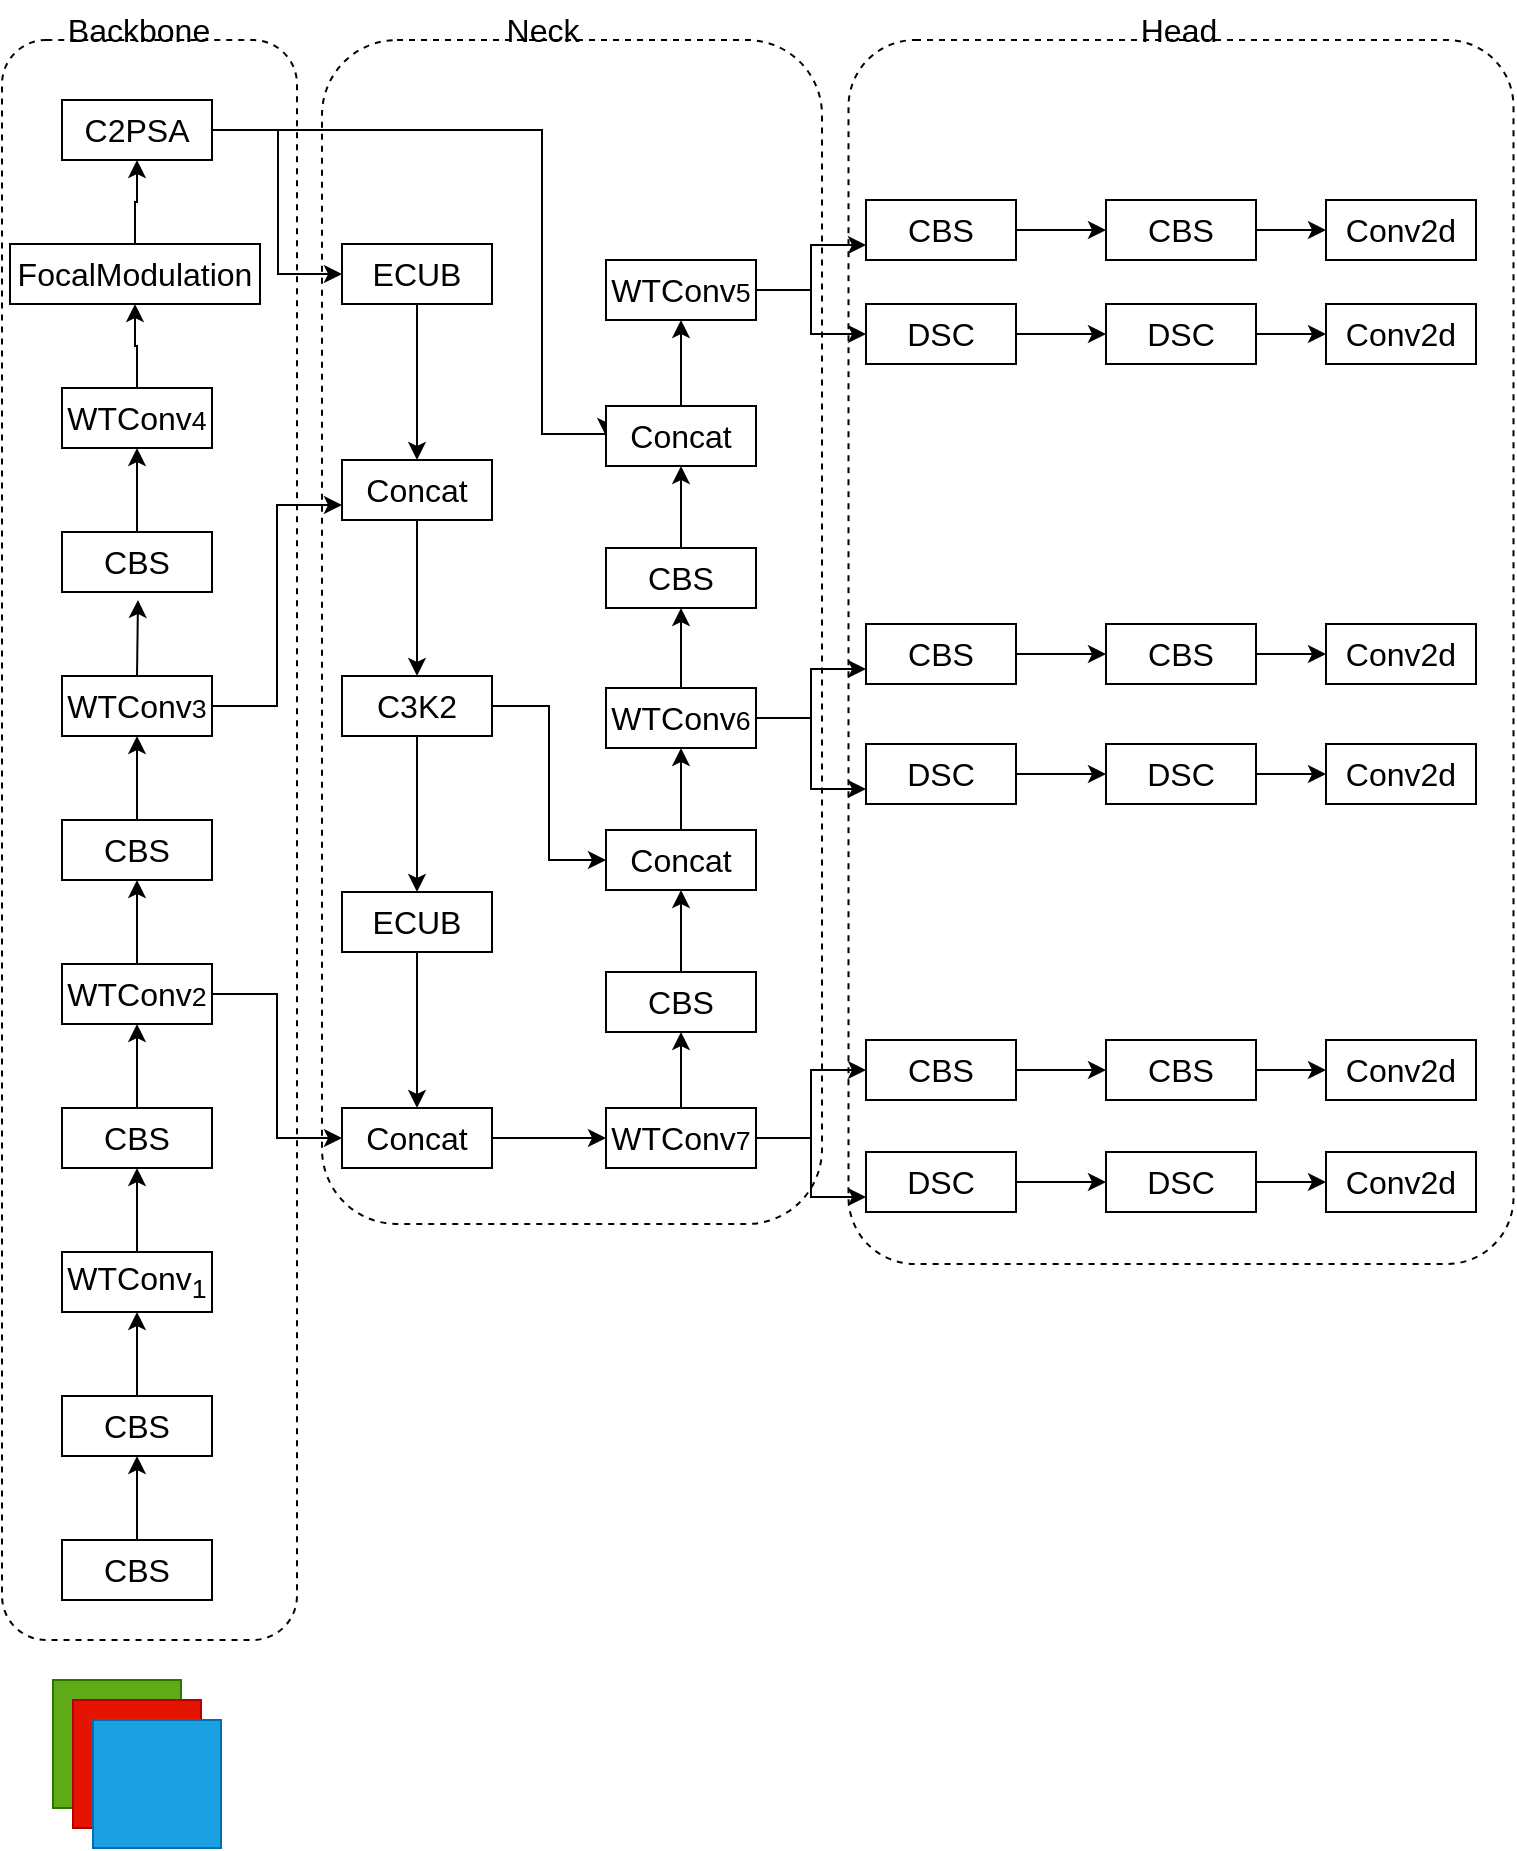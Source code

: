 <mxfile version="26.0.16">
  <diagram name="第 1 页" id="ourI1YcCHOoMs6YP5m4L">
    <mxGraphModel dx="1791" dy="1065" grid="1" gridSize="10" guides="1" tooltips="1" connect="1" arrows="1" fold="1" page="1" pageScale="1" pageWidth="827" pageHeight="1169" math="0" shadow="0">
      <root>
        <mxCell id="0" />
        <mxCell id="1" parent="0" />
        <mxCell id="wW0475eGNuNr2B9IRAAF-134" value="" style="rounded=1;whiteSpace=wrap;html=1;fillColor=none;dashed=1;arcSize=10;" parent="1" vertex="1">
          <mxGeometry x="462.25" y="148" width="332.5" height="612" as="geometry" />
        </mxCell>
        <mxCell id="wW0475eGNuNr2B9IRAAF-133" value="" style="rounded=1;whiteSpace=wrap;html=1;fillColor=none;dashed=1;" parent="1" vertex="1">
          <mxGeometry x="199" y="148" width="250" height="592" as="geometry" />
        </mxCell>
        <mxCell id="wW0475eGNuNr2B9IRAAF-23" value="" style="rounded=1;whiteSpace=wrap;html=1;fillColor=none;dashed=1;" parent="1" vertex="1">
          <mxGeometry x="39" y="148" width="147.5" height="800" as="geometry" />
        </mxCell>
        <mxCell id="wW0475eGNuNr2B9IRAAF-55" style="edgeStyle=orthogonalEdgeStyle;rounded=0;orthogonalLoop=1;jettySize=auto;html=1;entryX=0;entryY=0.5;entryDx=0;entryDy=0;" parent="1" source="wW0475eGNuNr2B9IRAAF-1" target="wW0475eGNuNr2B9IRAAF-24" edge="1">
          <mxGeometry relative="1" as="geometry">
            <Array as="points">
              <mxPoint x="177" y="193" />
              <mxPoint x="177" y="265" />
            </Array>
          </mxGeometry>
        </mxCell>
        <mxCell id="wW0475eGNuNr2B9IRAAF-56" style="edgeStyle=orthogonalEdgeStyle;rounded=0;orthogonalLoop=1;jettySize=auto;html=1;entryX=0;entryY=0.5;entryDx=0;entryDy=0;" parent="1" source="wW0475eGNuNr2B9IRAAF-1" target="wW0475eGNuNr2B9IRAAF-47" edge="1">
          <mxGeometry relative="1" as="geometry">
            <Array as="points">
              <mxPoint x="309" y="193" />
              <mxPoint x="309" y="345" />
            </Array>
          </mxGeometry>
        </mxCell>
        <mxCell id="wW0475eGNuNr2B9IRAAF-1" value="C2PSA" style="rounded=0;whiteSpace=wrap;html=1;fontSize=16;" parent="1" vertex="1">
          <mxGeometry x="69" y="178" width="75" height="30" as="geometry" />
        </mxCell>
        <mxCell id="wW0475eGNuNr2B9IRAAF-21" value="" style="edgeStyle=orthogonalEdgeStyle;rounded=0;orthogonalLoop=1;jettySize=auto;html=1;" parent="1" source="wW0475eGNuNr2B9IRAAF-2" target="wW0475eGNuNr2B9IRAAF-1" edge="1">
          <mxGeometry relative="1" as="geometry" />
        </mxCell>
        <mxCell id="wW0475eGNuNr2B9IRAAF-2" value="FocalModulation" style="rounded=0;whiteSpace=wrap;html=1;fontSize=16;" parent="1" vertex="1">
          <mxGeometry x="43" y="250" width="125" height="30" as="geometry" />
        </mxCell>
        <mxCell id="wW0475eGNuNr2B9IRAAF-20" value="" style="edgeStyle=orthogonalEdgeStyle;rounded=0;orthogonalLoop=1;jettySize=auto;html=1;" parent="1" source="wW0475eGNuNr2B9IRAAF-3" target="wW0475eGNuNr2B9IRAAF-2" edge="1">
          <mxGeometry relative="1" as="geometry" />
        </mxCell>
        <mxCell id="wW0475eGNuNr2B9IRAAF-3" value="WTConv&lt;span style=&quot;font-size: 13.333px;&quot;&gt;4&lt;/span&gt;" style="rounded=0;whiteSpace=wrap;html=1;fontSize=16;" parent="1" vertex="1">
          <mxGeometry x="69" y="322" width="75" height="30" as="geometry" />
        </mxCell>
        <mxCell id="wW0475eGNuNr2B9IRAAF-19" value="" style="edgeStyle=orthogonalEdgeStyle;rounded=0;orthogonalLoop=1;jettySize=auto;html=1;" parent="1" source="wW0475eGNuNr2B9IRAAF-4" target="wW0475eGNuNr2B9IRAAF-3" edge="1">
          <mxGeometry relative="1" as="geometry" />
        </mxCell>
        <mxCell id="wW0475eGNuNr2B9IRAAF-4" value="CBS" style="rounded=0;whiteSpace=wrap;html=1;fontSize=16;" parent="1" vertex="1">
          <mxGeometry x="69" y="394" width="75" height="30" as="geometry" />
        </mxCell>
        <mxCell id="wW0475eGNuNr2B9IRAAF-18" style="edgeStyle=orthogonalEdgeStyle;rounded=0;orthogonalLoop=1;jettySize=auto;html=1;exitX=0.5;exitY=0;exitDx=0;exitDy=0;" parent="1" source="wW0475eGNuNr2B9IRAAF-5" edge="1">
          <mxGeometry relative="1" as="geometry">
            <mxPoint x="107" y="428" as="targetPoint" />
          </mxGeometry>
        </mxCell>
        <mxCell id="wW0475eGNuNr2B9IRAAF-54" style="edgeStyle=orthogonalEdgeStyle;rounded=0;orthogonalLoop=1;jettySize=auto;html=1;entryX=0;entryY=0.75;entryDx=0;entryDy=0;" parent="1" source="wW0475eGNuNr2B9IRAAF-5" target="wW0475eGNuNr2B9IRAAF-26" edge="1">
          <mxGeometry relative="1" as="geometry" />
        </mxCell>
        <mxCell id="wW0475eGNuNr2B9IRAAF-5" value="WTConv&lt;span style=&quot;font-size: 13.333px;&quot;&gt;3&lt;/span&gt;" style="rounded=0;whiteSpace=wrap;html=1;fontSize=16;" parent="1" vertex="1">
          <mxGeometry x="69" y="466" width="75" height="30" as="geometry" />
        </mxCell>
        <mxCell id="wW0475eGNuNr2B9IRAAF-17" style="edgeStyle=orthogonalEdgeStyle;rounded=0;orthogonalLoop=1;jettySize=auto;html=1;exitX=0.5;exitY=0;exitDx=0;exitDy=0;" parent="1" source="wW0475eGNuNr2B9IRAAF-6" target="wW0475eGNuNr2B9IRAAF-5" edge="1">
          <mxGeometry relative="1" as="geometry" />
        </mxCell>
        <mxCell id="wW0475eGNuNr2B9IRAAF-6" value="CBS" style="rounded=0;whiteSpace=wrap;html=1;fontSize=16;" parent="1" vertex="1">
          <mxGeometry x="69" y="538" width="75" height="30" as="geometry" />
        </mxCell>
        <mxCell id="wW0475eGNuNr2B9IRAAF-16" style="edgeStyle=orthogonalEdgeStyle;rounded=0;orthogonalLoop=1;jettySize=auto;html=1;exitX=0.5;exitY=0;exitDx=0;exitDy=0;entryX=0.5;entryY=1;entryDx=0;entryDy=0;" parent="1" source="wW0475eGNuNr2B9IRAAF-7" target="wW0475eGNuNr2B9IRAAF-6" edge="1">
          <mxGeometry relative="1" as="geometry" />
        </mxCell>
        <mxCell id="wW0475eGNuNr2B9IRAAF-53" style="edgeStyle=orthogonalEdgeStyle;rounded=0;orthogonalLoop=1;jettySize=auto;html=1;exitX=1;exitY=0.5;exitDx=0;exitDy=0;entryX=0;entryY=0.5;entryDx=0;entryDy=0;" parent="1" source="wW0475eGNuNr2B9IRAAF-7" target="wW0475eGNuNr2B9IRAAF-36" edge="1">
          <mxGeometry relative="1" as="geometry" />
        </mxCell>
        <mxCell id="wW0475eGNuNr2B9IRAAF-7" value="WTConv&lt;span style=&quot;font-size: 13.333px;&quot;&gt;2&lt;/span&gt;" style="rounded=0;whiteSpace=wrap;html=1;fontSize=16;" parent="1" vertex="1">
          <mxGeometry x="69" y="610" width="75" height="30" as="geometry" />
        </mxCell>
        <mxCell id="wW0475eGNuNr2B9IRAAF-15" style="edgeStyle=orthogonalEdgeStyle;rounded=0;orthogonalLoop=1;jettySize=auto;html=1;exitX=0.5;exitY=0;exitDx=0;exitDy=0;entryX=0.5;entryY=1;entryDx=0;entryDy=0;" parent="1" source="wW0475eGNuNr2B9IRAAF-8" target="wW0475eGNuNr2B9IRAAF-7" edge="1">
          <mxGeometry relative="1" as="geometry" />
        </mxCell>
        <mxCell id="wW0475eGNuNr2B9IRAAF-8" value="CBS" style="rounded=0;whiteSpace=wrap;html=1;fontSize=16;" parent="1" vertex="1">
          <mxGeometry x="69" y="682" width="75" height="30" as="geometry" />
        </mxCell>
        <mxCell id="wW0475eGNuNr2B9IRAAF-14" style="edgeStyle=orthogonalEdgeStyle;rounded=0;orthogonalLoop=1;jettySize=auto;html=1;exitX=0.5;exitY=0;exitDx=0;exitDy=0;entryX=0.5;entryY=1;entryDx=0;entryDy=0;" parent="1" source="wW0475eGNuNr2B9IRAAF-9" target="wW0475eGNuNr2B9IRAAF-8" edge="1">
          <mxGeometry relative="1" as="geometry" />
        </mxCell>
        <mxCell id="wW0475eGNuNr2B9IRAAF-9" value="WTConv&lt;sub&gt;1&lt;/sub&gt;" style="rounded=0;whiteSpace=wrap;html=1;fontSize=16;" parent="1" vertex="1">
          <mxGeometry x="69" y="754" width="75" height="30" as="geometry" />
        </mxCell>
        <mxCell id="wW0475eGNuNr2B9IRAAF-13" style="edgeStyle=orthogonalEdgeStyle;rounded=0;orthogonalLoop=1;jettySize=auto;html=1;exitX=0.5;exitY=0;exitDx=0;exitDy=0;entryX=0.5;entryY=1;entryDx=0;entryDy=0;" parent="1" source="wW0475eGNuNr2B9IRAAF-10" target="wW0475eGNuNr2B9IRAAF-9" edge="1">
          <mxGeometry relative="1" as="geometry" />
        </mxCell>
        <mxCell id="wW0475eGNuNr2B9IRAAF-10" value="CBS" style="rounded=0;whiteSpace=wrap;html=1;fontSize=16;" parent="1" vertex="1">
          <mxGeometry x="69" y="826" width="75" height="30" as="geometry" />
        </mxCell>
        <mxCell id="wW0475eGNuNr2B9IRAAF-12" style="edgeStyle=orthogonalEdgeStyle;rounded=0;orthogonalLoop=1;jettySize=auto;html=1;exitX=0.5;exitY=0;exitDx=0;exitDy=0;entryX=0.5;entryY=1;entryDx=0;entryDy=0;" parent="1" source="wW0475eGNuNr2B9IRAAF-11" target="wW0475eGNuNr2B9IRAAF-10" edge="1">
          <mxGeometry relative="1" as="geometry" />
        </mxCell>
        <mxCell id="wW0475eGNuNr2B9IRAAF-11" value="CBS" style="rounded=0;whiteSpace=wrap;html=1;fontSize=16;" parent="1" vertex="1">
          <mxGeometry x="69" y="898" width="75" height="30" as="geometry" />
        </mxCell>
        <mxCell id="PlH-BJiGoabQJDv2Iths-1" value="" style="edgeStyle=orthogonalEdgeStyle;rounded=0;orthogonalLoop=1;jettySize=auto;html=1;" edge="1" parent="1" source="wW0475eGNuNr2B9IRAAF-24" target="wW0475eGNuNr2B9IRAAF-26">
          <mxGeometry relative="1" as="geometry" />
        </mxCell>
        <mxCell id="wW0475eGNuNr2B9IRAAF-24" value="ECUB" style="rounded=0;whiteSpace=wrap;html=1;fontSize=16;" parent="1" vertex="1">
          <mxGeometry x="209" y="250" width="75" height="30" as="geometry" />
        </mxCell>
        <mxCell id="PlH-BJiGoabQJDv2Iths-2" value="" style="edgeStyle=orthogonalEdgeStyle;rounded=0;orthogonalLoop=1;jettySize=auto;html=1;" edge="1" parent="1" source="wW0475eGNuNr2B9IRAAF-26" target="wW0475eGNuNr2B9IRAAF-32">
          <mxGeometry relative="1" as="geometry" />
        </mxCell>
        <mxCell id="wW0475eGNuNr2B9IRAAF-26" value="Concat" style="rounded=0;whiteSpace=wrap;html=1;fontSize=16;" parent="1" vertex="1">
          <mxGeometry x="209" y="358" width="75" height="30" as="geometry" />
        </mxCell>
        <mxCell id="wW0475eGNuNr2B9IRAAF-125" style="edgeStyle=orthogonalEdgeStyle;rounded=0;orthogonalLoop=1;jettySize=auto;html=1;entryX=0.5;entryY=1;entryDx=0;entryDy=0;" parent="1" source="wW0475eGNuNr2B9IRAAF-28" target="wW0475eGNuNr2B9IRAAF-30" edge="1">
          <mxGeometry relative="1" as="geometry" />
        </mxCell>
        <mxCell id="wW0475eGNuNr2B9IRAAF-28" value="CBS" style="rounded=0;whiteSpace=wrap;html=1;fontSize=16;" parent="1" vertex="1">
          <mxGeometry x="341" y="614" width="75" height="30" as="geometry" />
        </mxCell>
        <mxCell id="wW0475eGNuNr2B9IRAAF-120" value="" style="edgeStyle=orthogonalEdgeStyle;rounded=0;orthogonalLoop=1;jettySize=auto;html=1;" parent="1" source="wW0475eGNuNr2B9IRAAF-30" target="wW0475eGNuNr2B9IRAAF-51" edge="1">
          <mxGeometry relative="1" as="geometry" />
        </mxCell>
        <mxCell id="wW0475eGNuNr2B9IRAAF-30" value="Concat" style="rounded=0;whiteSpace=wrap;html=1;fontSize=16;" parent="1" vertex="1">
          <mxGeometry x="341" y="543" width="75" height="30" as="geometry" />
        </mxCell>
        <mxCell id="wW0475eGNuNr2B9IRAAF-57" style="edgeStyle=orthogonalEdgeStyle;rounded=0;orthogonalLoop=1;jettySize=auto;html=1;entryX=0;entryY=0.5;entryDx=0;entryDy=0;" parent="1" source="wW0475eGNuNr2B9IRAAF-32" target="wW0475eGNuNr2B9IRAAF-30" edge="1">
          <mxGeometry relative="1" as="geometry" />
        </mxCell>
        <mxCell id="PlH-BJiGoabQJDv2Iths-3" value="" style="edgeStyle=orthogonalEdgeStyle;rounded=0;orthogonalLoop=1;jettySize=auto;html=1;" edge="1" parent="1" source="wW0475eGNuNr2B9IRAAF-32" target="wW0475eGNuNr2B9IRAAF-34">
          <mxGeometry relative="1" as="geometry" />
        </mxCell>
        <mxCell id="wW0475eGNuNr2B9IRAAF-32" value="C3K2" style="rounded=0;whiteSpace=wrap;html=1;fontSize=16;" parent="1" vertex="1">
          <mxGeometry x="209" y="466" width="75" height="30" as="geometry" />
        </mxCell>
        <mxCell id="PlH-BJiGoabQJDv2Iths-4" value="" style="edgeStyle=orthogonalEdgeStyle;rounded=0;orthogonalLoop=1;jettySize=auto;html=1;" edge="1" parent="1" source="wW0475eGNuNr2B9IRAAF-34" target="wW0475eGNuNr2B9IRAAF-36">
          <mxGeometry relative="1" as="geometry" />
        </mxCell>
        <mxCell id="wW0475eGNuNr2B9IRAAF-34" value="ECUB" style="rounded=0;whiteSpace=wrap;html=1;fontSize=16;" parent="1" vertex="1">
          <mxGeometry x="209" y="574" width="75" height="30" as="geometry" />
        </mxCell>
        <mxCell id="wW0475eGNuNr2B9IRAAF-60" style="edgeStyle=orthogonalEdgeStyle;rounded=0;orthogonalLoop=1;jettySize=auto;html=1;entryX=0;entryY=0.5;entryDx=0;entryDy=0;" parent="1" source="wW0475eGNuNr2B9IRAAF-36" target="wW0475eGNuNr2B9IRAAF-52" edge="1">
          <mxGeometry relative="1" as="geometry" />
        </mxCell>
        <mxCell id="wW0475eGNuNr2B9IRAAF-36" value="Concat" style="rounded=0;whiteSpace=wrap;html=1;fontSize=16;" parent="1" vertex="1">
          <mxGeometry x="209" y="682" width="75" height="30" as="geometry" />
        </mxCell>
        <mxCell id="wW0475eGNuNr2B9IRAAF-116" style="edgeStyle=orthogonalEdgeStyle;rounded=0;orthogonalLoop=1;jettySize=auto;html=1;entryX=0;entryY=0.75;entryDx=0;entryDy=0;" parent="1" source="wW0475eGNuNr2B9IRAAF-45" target="wW0475eGNuNr2B9IRAAF-61" edge="1">
          <mxGeometry relative="1" as="geometry" />
        </mxCell>
        <mxCell id="wW0475eGNuNr2B9IRAAF-117" style="edgeStyle=orthogonalEdgeStyle;rounded=0;orthogonalLoop=1;jettySize=auto;html=1;" parent="1" source="wW0475eGNuNr2B9IRAAF-45" target="wW0475eGNuNr2B9IRAAF-92" edge="1">
          <mxGeometry relative="1" as="geometry" />
        </mxCell>
        <mxCell id="wW0475eGNuNr2B9IRAAF-45" value="WTConv&lt;span style=&quot;font-size: 13.333px;&quot;&gt;5&lt;/span&gt;" style="rounded=0;whiteSpace=wrap;html=1;fontSize=16;" parent="1" vertex="1">
          <mxGeometry x="341" y="258" width="75" height="30" as="geometry" />
        </mxCell>
        <mxCell id="wW0475eGNuNr2B9IRAAF-46" style="edgeStyle=orthogonalEdgeStyle;rounded=0;orthogonalLoop=1;jettySize=auto;html=1;exitX=0.5;exitY=0;exitDx=0;exitDy=0;entryX=0.5;entryY=1;entryDx=0;entryDy=0;" parent="1" source="wW0475eGNuNr2B9IRAAF-47" target="wW0475eGNuNr2B9IRAAF-45" edge="1">
          <mxGeometry relative="1" as="geometry" />
        </mxCell>
        <mxCell id="wW0475eGNuNr2B9IRAAF-47" value="Concat" style="rounded=0;whiteSpace=wrap;html=1;fontSize=16;" parent="1" vertex="1">
          <mxGeometry x="341" y="331" width="75" height="30" as="geometry" />
        </mxCell>
        <mxCell id="wW0475eGNuNr2B9IRAAF-48" style="edgeStyle=orthogonalEdgeStyle;rounded=0;orthogonalLoop=1;jettySize=auto;html=1;exitX=0.5;exitY=0;exitDx=0;exitDy=0;entryX=0.5;entryY=1;entryDx=0;entryDy=0;" parent="1" source="wW0475eGNuNr2B9IRAAF-49" target="wW0475eGNuNr2B9IRAAF-47" edge="1">
          <mxGeometry relative="1" as="geometry" />
        </mxCell>
        <mxCell id="wW0475eGNuNr2B9IRAAF-49" value="CBS" style="rounded=0;whiteSpace=wrap;html=1;fontSize=16;" parent="1" vertex="1">
          <mxGeometry x="341" y="402" width="75" height="30" as="geometry" />
        </mxCell>
        <mxCell id="wW0475eGNuNr2B9IRAAF-50" style="edgeStyle=orthogonalEdgeStyle;rounded=0;orthogonalLoop=1;jettySize=auto;html=1;exitX=0.5;exitY=0;exitDx=0;exitDy=0;entryX=0.5;entryY=1;entryDx=0;entryDy=0;" parent="1" source="wW0475eGNuNr2B9IRAAF-51" target="wW0475eGNuNr2B9IRAAF-49" edge="1">
          <mxGeometry relative="1" as="geometry" />
        </mxCell>
        <mxCell id="wW0475eGNuNr2B9IRAAF-126" style="edgeStyle=orthogonalEdgeStyle;rounded=0;orthogonalLoop=1;jettySize=auto;html=1;entryX=0;entryY=0.75;entryDx=0;entryDy=0;" parent="1" source="wW0475eGNuNr2B9IRAAF-51" target="wW0475eGNuNr2B9IRAAF-97" edge="1">
          <mxGeometry relative="1" as="geometry" />
        </mxCell>
        <mxCell id="wW0475eGNuNr2B9IRAAF-127" style="edgeStyle=orthogonalEdgeStyle;rounded=0;orthogonalLoop=1;jettySize=auto;html=1;entryX=0;entryY=0.75;entryDx=0;entryDy=0;" parent="1" source="wW0475eGNuNr2B9IRAAF-51" target="wW0475eGNuNr2B9IRAAF-102" edge="1">
          <mxGeometry relative="1" as="geometry" />
        </mxCell>
        <mxCell id="wW0475eGNuNr2B9IRAAF-51" value="WTConv&lt;span style=&quot;font-size: 13.333px;&quot;&gt;6&lt;/span&gt;" style="rounded=0;whiteSpace=wrap;html=1;fontSize=16;" parent="1" vertex="1">
          <mxGeometry x="341" y="472" width="75" height="30" as="geometry" />
        </mxCell>
        <mxCell id="wW0475eGNuNr2B9IRAAF-124" style="edgeStyle=orthogonalEdgeStyle;rounded=0;orthogonalLoop=1;jettySize=auto;html=1;entryX=0.5;entryY=1;entryDx=0;entryDy=0;" parent="1" source="wW0475eGNuNr2B9IRAAF-52" target="wW0475eGNuNr2B9IRAAF-28" edge="1">
          <mxGeometry relative="1" as="geometry" />
        </mxCell>
        <mxCell id="wW0475eGNuNr2B9IRAAF-128" style="edgeStyle=orthogonalEdgeStyle;rounded=0;orthogonalLoop=1;jettySize=auto;html=1;entryX=0;entryY=0.5;entryDx=0;entryDy=0;" parent="1" source="wW0475eGNuNr2B9IRAAF-52" target="wW0475eGNuNr2B9IRAAF-107" edge="1">
          <mxGeometry relative="1" as="geometry" />
        </mxCell>
        <mxCell id="wW0475eGNuNr2B9IRAAF-129" style="edgeStyle=orthogonalEdgeStyle;rounded=0;orthogonalLoop=1;jettySize=auto;html=1;entryX=0;entryY=0.75;entryDx=0;entryDy=0;" parent="1" source="wW0475eGNuNr2B9IRAAF-52" target="wW0475eGNuNr2B9IRAAF-112" edge="1">
          <mxGeometry relative="1" as="geometry" />
        </mxCell>
        <mxCell id="wW0475eGNuNr2B9IRAAF-52" value="WTConv&lt;span style=&quot;font-size: 13.333px;&quot;&gt;7&lt;/span&gt;" style="rounded=0;whiteSpace=wrap;html=1;fontSize=16;" parent="1" vertex="1">
          <mxGeometry x="341" y="682" width="75" height="30" as="geometry" />
        </mxCell>
        <mxCell id="wW0475eGNuNr2B9IRAAF-64" value="" style="edgeStyle=orthogonalEdgeStyle;rounded=0;orthogonalLoop=1;jettySize=auto;html=1;" parent="1" source="wW0475eGNuNr2B9IRAAF-61" target="wW0475eGNuNr2B9IRAAF-63" edge="1">
          <mxGeometry relative="1" as="geometry" />
        </mxCell>
        <mxCell id="wW0475eGNuNr2B9IRAAF-61" value="CBS" style="rounded=0;whiteSpace=wrap;html=1;fontSize=16;" parent="1" vertex="1">
          <mxGeometry x="471" y="228" width="75" height="30" as="geometry" />
        </mxCell>
        <mxCell id="wW0475eGNuNr2B9IRAAF-62" value="Conv2d" style="rounded=0;whiteSpace=wrap;html=1;fontSize=16;" parent="1" vertex="1">
          <mxGeometry x="701" y="228" width="75" height="30" as="geometry" />
        </mxCell>
        <mxCell id="wW0475eGNuNr2B9IRAAF-65" value="" style="edgeStyle=orthogonalEdgeStyle;rounded=0;orthogonalLoop=1;jettySize=auto;html=1;" parent="1" source="wW0475eGNuNr2B9IRAAF-63" target="wW0475eGNuNr2B9IRAAF-62" edge="1">
          <mxGeometry relative="1" as="geometry" />
        </mxCell>
        <mxCell id="wW0475eGNuNr2B9IRAAF-63" value="CBS" style="rounded=0;whiteSpace=wrap;html=1;fontSize=16;" parent="1" vertex="1">
          <mxGeometry x="591" y="228" width="75" height="30" as="geometry" />
        </mxCell>
        <mxCell id="wW0475eGNuNr2B9IRAAF-91" value="" style="edgeStyle=orthogonalEdgeStyle;rounded=0;orthogonalLoop=1;jettySize=auto;html=1;" parent="1" source="wW0475eGNuNr2B9IRAAF-92" target="wW0475eGNuNr2B9IRAAF-95" edge="1">
          <mxGeometry relative="1" as="geometry" />
        </mxCell>
        <mxCell id="wW0475eGNuNr2B9IRAAF-92" value="DSC" style="rounded=0;whiteSpace=wrap;html=1;fontSize=16;" parent="1" vertex="1">
          <mxGeometry x="471" y="280" width="75" height="30" as="geometry" />
        </mxCell>
        <mxCell id="wW0475eGNuNr2B9IRAAF-93" value="Conv2d" style="rounded=0;whiteSpace=wrap;html=1;fontSize=16;" parent="1" vertex="1">
          <mxGeometry x="701" y="280" width="75" height="30" as="geometry" />
        </mxCell>
        <mxCell id="wW0475eGNuNr2B9IRAAF-94" value="" style="edgeStyle=orthogonalEdgeStyle;rounded=0;orthogonalLoop=1;jettySize=auto;html=1;" parent="1" source="wW0475eGNuNr2B9IRAAF-95" target="wW0475eGNuNr2B9IRAAF-93" edge="1">
          <mxGeometry relative="1" as="geometry" />
        </mxCell>
        <mxCell id="wW0475eGNuNr2B9IRAAF-95" value="DSC" style="rounded=0;whiteSpace=wrap;html=1;fontSize=16;" parent="1" vertex="1">
          <mxGeometry x="591" y="280" width="75" height="30" as="geometry" />
        </mxCell>
        <mxCell id="wW0475eGNuNr2B9IRAAF-96" value="" style="edgeStyle=orthogonalEdgeStyle;rounded=0;orthogonalLoop=1;jettySize=auto;html=1;" parent="1" source="wW0475eGNuNr2B9IRAAF-97" target="wW0475eGNuNr2B9IRAAF-100" edge="1">
          <mxGeometry relative="1" as="geometry" />
        </mxCell>
        <mxCell id="wW0475eGNuNr2B9IRAAF-97" value="CBS" style="rounded=0;whiteSpace=wrap;html=1;fontSize=16;" parent="1" vertex="1">
          <mxGeometry x="471" y="440" width="75" height="30" as="geometry" />
        </mxCell>
        <mxCell id="wW0475eGNuNr2B9IRAAF-98" value="Conv2d" style="rounded=0;whiteSpace=wrap;html=1;fontSize=16;" parent="1" vertex="1">
          <mxGeometry x="701" y="440" width="75" height="30" as="geometry" />
        </mxCell>
        <mxCell id="wW0475eGNuNr2B9IRAAF-99" value="" style="edgeStyle=orthogonalEdgeStyle;rounded=0;orthogonalLoop=1;jettySize=auto;html=1;" parent="1" source="wW0475eGNuNr2B9IRAAF-100" target="wW0475eGNuNr2B9IRAAF-98" edge="1">
          <mxGeometry relative="1" as="geometry" />
        </mxCell>
        <mxCell id="wW0475eGNuNr2B9IRAAF-100" value="CBS" style="rounded=0;whiteSpace=wrap;html=1;fontSize=16;" parent="1" vertex="1">
          <mxGeometry x="591" y="440" width="75" height="30" as="geometry" />
        </mxCell>
        <mxCell id="wW0475eGNuNr2B9IRAAF-101" value="" style="edgeStyle=orthogonalEdgeStyle;rounded=0;orthogonalLoop=1;jettySize=auto;html=1;" parent="1" source="wW0475eGNuNr2B9IRAAF-102" target="wW0475eGNuNr2B9IRAAF-105" edge="1">
          <mxGeometry relative="1" as="geometry" />
        </mxCell>
        <mxCell id="wW0475eGNuNr2B9IRAAF-102" value="DSC" style="rounded=0;whiteSpace=wrap;html=1;fontSize=16;" parent="1" vertex="1">
          <mxGeometry x="471" y="500" width="75" height="30" as="geometry" />
        </mxCell>
        <mxCell id="wW0475eGNuNr2B9IRAAF-103" value="Conv2d" style="rounded=0;whiteSpace=wrap;html=1;fontSize=16;" parent="1" vertex="1">
          <mxGeometry x="701" y="500" width="75" height="30" as="geometry" />
        </mxCell>
        <mxCell id="wW0475eGNuNr2B9IRAAF-104" value="" style="edgeStyle=orthogonalEdgeStyle;rounded=0;orthogonalLoop=1;jettySize=auto;html=1;" parent="1" source="wW0475eGNuNr2B9IRAAF-105" target="wW0475eGNuNr2B9IRAAF-103" edge="1">
          <mxGeometry relative="1" as="geometry" />
        </mxCell>
        <mxCell id="wW0475eGNuNr2B9IRAAF-105" value="DSC" style="rounded=0;whiteSpace=wrap;html=1;fontSize=16;" parent="1" vertex="1">
          <mxGeometry x="591" y="500" width="75" height="30" as="geometry" />
        </mxCell>
        <mxCell id="wW0475eGNuNr2B9IRAAF-106" value="" style="edgeStyle=orthogonalEdgeStyle;rounded=0;orthogonalLoop=1;jettySize=auto;html=1;" parent="1" source="wW0475eGNuNr2B9IRAAF-107" target="wW0475eGNuNr2B9IRAAF-110" edge="1">
          <mxGeometry relative="1" as="geometry" />
        </mxCell>
        <mxCell id="wW0475eGNuNr2B9IRAAF-107" value="CBS" style="rounded=0;whiteSpace=wrap;html=1;fontSize=16;" parent="1" vertex="1">
          <mxGeometry x="471" y="648" width="75" height="30" as="geometry" />
        </mxCell>
        <mxCell id="wW0475eGNuNr2B9IRAAF-108" value="Conv2d" style="rounded=0;whiteSpace=wrap;html=1;fontSize=16;" parent="1" vertex="1">
          <mxGeometry x="701" y="648" width="75" height="30" as="geometry" />
        </mxCell>
        <mxCell id="wW0475eGNuNr2B9IRAAF-109" value="" style="edgeStyle=orthogonalEdgeStyle;rounded=0;orthogonalLoop=1;jettySize=auto;html=1;" parent="1" source="wW0475eGNuNr2B9IRAAF-110" target="wW0475eGNuNr2B9IRAAF-108" edge="1">
          <mxGeometry relative="1" as="geometry" />
        </mxCell>
        <mxCell id="wW0475eGNuNr2B9IRAAF-110" value="CBS" style="rounded=0;whiteSpace=wrap;html=1;fontSize=16;" parent="1" vertex="1">
          <mxGeometry x="591" y="648" width="75" height="30" as="geometry" />
        </mxCell>
        <mxCell id="wW0475eGNuNr2B9IRAAF-111" value="" style="edgeStyle=orthogonalEdgeStyle;rounded=0;orthogonalLoop=1;jettySize=auto;html=1;" parent="1" source="wW0475eGNuNr2B9IRAAF-112" target="wW0475eGNuNr2B9IRAAF-115" edge="1">
          <mxGeometry relative="1" as="geometry" />
        </mxCell>
        <mxCell id="wW0475eGNuNr2B9IRAAF-112" value="DSC" style="rounded=0;whiteSpace=wrap;html=1;fontSize=16;" parent="1" vertex="1">
          <mxGeometry x="471" y="704" width="75" height="30" as="geometry" />
        </mxCell>
        <mxCell id="wW0475eGNuNr2B9IRAAF-113" value="Conv2d" style="rounded=0;whiteSpace=wrap;html=1;fontSize=16;" parent="1" vertex="1">
          <mxGeometry x="701" y="704" width="75" height="30" as="geometry" />
        </mxCell>
        <mxCell id="wW0475eGNuNr2B9IRAAF-114" value="" style="edgeStyle=orthogonalEdgeStyle;rounded=0;orthogonalLoop=1;jettySize=auto;html=1;" parent="1" source="wW0475eGNuNr2B9IRAAF-115" target="wW0475eGNuNr2B9IRAAF-113" edge="1">
          <mxGeometry relative="1" as="geometry" />
        </mxCell>
        <mxCell id="wW0475eGNuNr2B9IRAAF-115" value="DSC" style="rounded=0;whiteSpace=wrap;html=1;fontSize=16;" parent="1" vertex="1">
          <mxGeometry x="591" y="704" width="75" height="30" as="geometry" />
        </mxCell>
        <mxCell id="wW0475eGNuNr2B9IRAAF-130" value="" style="rounded=0;whiteSpace=wrap;html=1;fillColor=#60a917;fontColor=#ffffff;strokeColor=#2D7600;" parent="1" vertex="1">
          <mxGeometry x="64.5" y="968" width="64" height="64" as="geometry" />
        </mxCell>
        <mxCell id="wW0475eGNuNr2B9IRAAF-131" value="" style="rounded=0;whiteSpace=wrap;html=1;fillColor=#e51400;fontColor=#ffffff;strokeColor=#B20000;" parent="1" vertex="1">
          <mxGeometry x="74.5" y="978" width="64" height="64" as="geometry" />
        </mxCell>
        <mxCell id="wW0475eGNuNr2B9IRAAF-132" value="" style="rounded=0;whiteSpace=wrap;html=1;fillColor=#1ba1e2;fontColor=#ffffff;strokeColor=#006EAF;" parent="1" vertex="1">
          <mxGeometry x="84.5" y="988" width="64" height="64" as="geometry" />
        </mxCell>
        <mxCell id="wW0475eGNuNr2B9IRAAF-135" value="Backbone" style="text;html=1;align=center;verticalAlign=middle;resizable=0;points=[];autosize=1;strokeColor=none;fillColor=none;fontSize=16;" parent="1" vertex="1">
          <mxGeometry x="61.5" y="128" width="90" height="30" as="geometry" />
        </mxCell>
        <mxCell id="wW0475eGNuNr2B9IRAAF-136" value="Neck" style="text;html=1;align=center;verticalAlign=middle;resizable=0;points=[];autosize=1;strokeColor=none;fillColor=none;fontSize=16;" parent="1" vertex="1">
          <mxGeometry x="279" y="128" width="60" height="30" as="geometry" />
        </mxCell>
        <mxCell id="wW0475eGNuNr2B9IRAAF-137" value="&lt;font style=&quot;font-size: 16px;&quot;&gt;Head&lt;/font&gt;" style="text;html=1;align=center;verticalAlign=middle;resizable=0;points=[];autosize=1;strokeColor=none;fillColor=none;" parent="1" vertex="1">
          <mxGeometry x="596.5" y="128" width="60" height="30" as="geometry" />
        </mxCell>
      </root>
    </mxGraphModel>
  </diagram>
</mxfile>
